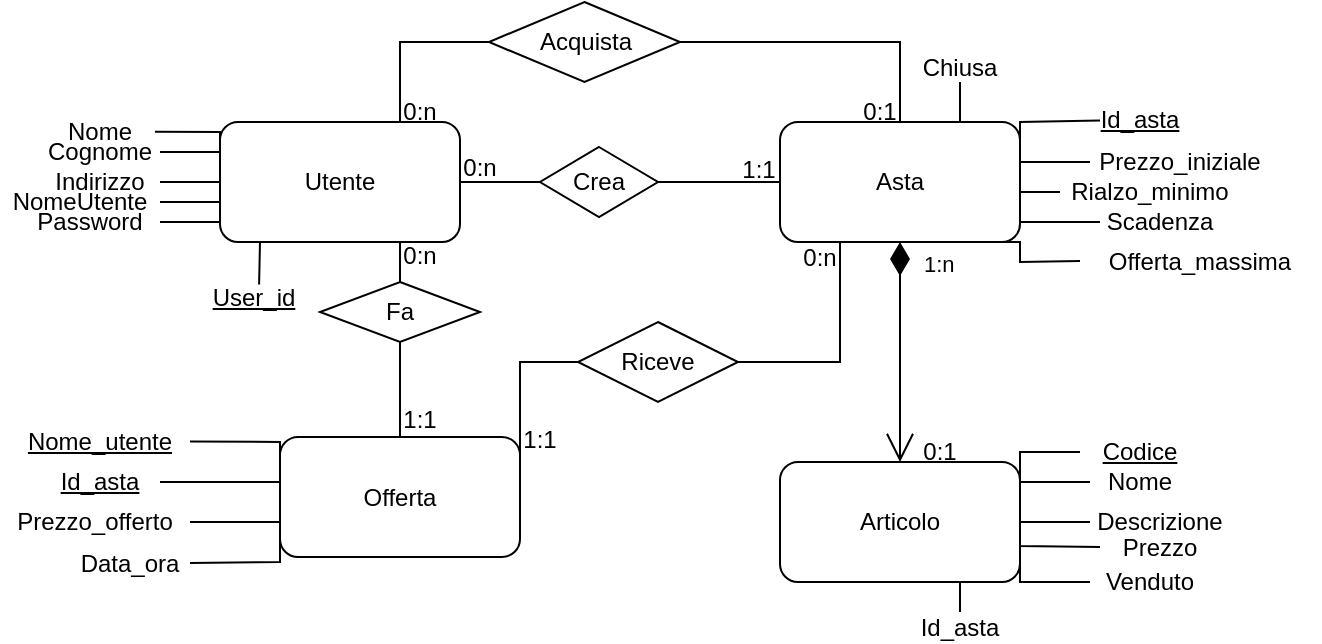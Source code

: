 <mxfile version="21.1.2" type="device">
  <diagram name="Pagina-1" id="_LRM-H97bagOYL9i2NH7">
    <mxGraphModel dx="1034" dy="511" grid="1" gridSize="10" guides="1" tooltips="1" connect="1" arrows="1" fold="1" page="1" pageScale="1" pageWidth="827" pageHeight="1169" math="0" shadow="0">
      <root>
        <mxCell id="0" />
        <mxCell id="1" parent="0" />
        <mxCell id="8OiZv2NzoeYghfiOdLXp-1" value="Utente" style="rounded=1;whiteSpace=wrap;html=1;" vertex="1" parent="1">
          <mxGeometry x="160" y="80" width="120" height="60" as="geometry" />
        </mxCell>
        <mxCell id="8OiZv2NzoeYghfiOdLXp-3" value="" style="endArrow=none;html=1;rounded=0;exitX=0;exitY=0.25;exitDx=0;exitDy=0;entryX=0.958;entryY=0.491;entryDx=0;entryDy=0;entryPerimeter=0;" edge="1" parent="1" source="8OiZv2NzoeYghfiOdLXp-1" target="8OiZv2NzoeYghfiOdLXp-10">
          <mxGeometry width="50" height="50" relative="1" as="geometry">
            <mxPoint x="190" y="80" as="sourcePoint" />
            <mxPoint x="140" y="90" as="targetPoint" />
            <Array as="points">
              <mxPoint x="160" y="85" />
            </Array>
          </mxGeometry>
        </mxCell>
        <mxCell id="8OiZv2NzoeYghfiOdLXp-5" value="" style="endArrow=none;html=1;rounded=0;exitX=0;exitY=0.25;exitDx=0;exitDy=0;entryX=1;entryY=0.5;entryDx=0;entryDy=0;" edge="1" parent="1" source="8OiZv2NzoeYghfiOdLXp-1" target="8OiZv2NzoeYghfiOdLXp-11">
          <mxGeometry width="50" height="50" relative="1" as="geometry">
            <mxPoint x="300" y="130" as="sourcePoint" />
            <mxPoint x="140" y="100" as="targetPoint" />
            <Array as="points">
              <mxPoint x="140" y="95" />
            </Array>
          </mxGeometry>
        </mxCell>
        <mxCell id="8OiZv2NzoeYghfiOdLXp-7" value="" style="endArrow=none;html=1;rounded=0;exitX=0;exitY=0.25;exitDx=0;exitDy=0;entryX=1;entryY=0.5;entryDx=0;entryDy=0;" edge="1" parent="1" source="8OiZv2NzoeYghfiOdLXp-1" target="8OiZv2NzoeYghfiOdLXp-13">
          <mxGeometry width="50" height="50" relative="1" as="geometry">
            <mxPoint x="300" y="130" as="sourcePoint" />
            <mxPoint x="140" y="120" as="targetPoint" />
            <Array as="points">
              <mxPoint x="160" y="120" />
            </Array>
          </mxGeometry>
        </mxCell>
        <mxCell id="8OiZv2NzoeYghfiOdLXp-8" value="" style="endArrow=none;html=1;rounded=0;exitX=0;exitY=0.5;exitDx=0;exitDy=0;entryX=1;entryY=0.5;entryDx=0;entryDy=0;" edge="1" parent="1" source="8OiZv2NzoeYghfiOdLXp-1" target="8OiZv2NzoeYghfiOdLXp-12">
          <mxGeometry width="50" height="50" relative="1" as="geometry">
            <mxPoint x="180" y="130" as="sourcePoint" />
            <mxPoint x="140" y="110" as="targetPoint" />
          </mxGeometry>
        </mxCell>
        <mxCell id="8OiZv2NzoeYghfiOdLXp-9" value="" style="endArrow=none;html=1;rounded=0;exitX=0;exitY=0.75;exitDx=0;exitDy=0;entryX=1;entryY=0.5;entryDx=0;entryDy=0;" edge="1" parent="1" source="8OiZv2NzoeYghfiOdLXp-1" target="8OiZv2NzoeYghfiOdLXp-14">
          <mxGeometry width="50" height="50" relative="1" as="geometry">
            <mxPoint x="180" y="130" as="sourcePoint" />
            <mxPoint x="140" y="130" as="targetPoint" />
            <Array as="points">
              <mxPoint x="160" y="130" />
            </Array>
          </mxGeometry>
        </mxCell>
        <mxCell id="8OiZv2NzoeYghfiOdLXp-10" value="Nome" style="text;html=1;strokeColor=none;fillColor=none;align=center;verticalAlign=middle;whiteSpace=wrap;rounded=0;" vertex="1" parent="1">
          <mxGeometry x="70" y="80" width="60" height="10" as="geometry" />
        </mxCell>
        <mxCell id="8OiZv2NzoeYghfiOdLXp-11" value="Cognome" style="text;html=1;strokeColor=none;fillColor=none;align=center;verticalAlign=middle;whiteSpace=wrap;rounded=0;" vertex="1" parent="1">
          <mxGeometry x="70" y="90" width="60" height="10" as="geometry" />
        </mxCell>
        <mxCell id="8OiZv2NzoeYghfiOdLXp-12" value="Indirizzo" style="text;html=1;strokeColor=none;fillColor=none;align=center;verticalAlign=middle;whiteSpace=wrap;rounded=0;" vertex="1" parent="1">
          <mxGeometry x="70" y="105" width="60" height="10" as="geometry" />
        </mxCell>
        <mxCell id="8OiZv2NzoeYghfiOdLXp-13" value="NomeUtente" style="text;html=1;strokeColor=none;fillColor=none;align=center;verticalAlign=middle;whiteSpace=wrap;rounded=0;" vertex="1" parent="1">
          <mxGeometry x="50" y="115" width="80" height="10" as="geometry" />
        </mxCell>
        <mxCell id="8OiZv2NzoeYghfiOdLXp-14" value="Password" style="text;html=1;strokeColor=none;fillColor=none;align=center;verticalAlign=middle;whiteSpace=wrap;rounded=0;" vertex="1" parent="1">
          <mxGeometry x="60" y="125" width="70" height="10" as="geometry" />
        </mxCell>
        <mxCell id="8OiZv2NzoeYghfiOdLXp-15" value="" style="endArrow=none;html=1;rounded=0;exitX=0.25;exitY=1;exitDx=0;exitDy=0;entryX=0.551;entryY=0.081;entryDx=0;entryDy=0;entryPerimeter=0;" edge="1" parent="1" source="8OiZv2NzoeYghfiOdLXp-1" target="8OiZv2NzoeYghfiOdLXp-16">
          <mxGeometry width="50" height="50" relative="1" as="geometry">
            <mxPoint x="170" y="150" as="sourcePoint" />
            <mxPoint x="170" y="150" as="targetPoint" />
            <Array as="points">
              <mxPoint x="180" y="140" />
            </Array>
          </mxGeometry>
        </mxCell>
        <mxCell id="8OiZv2NzoeYghfiOdLXp-16" value="&lt;u&gt;User_id&lt;/u&gt;" style="text;html=1;strokeColor=none;fillColor=none;align=center;verticalAlign=middle;whiteSpace=wrap;rounded=0;" vertex="1" parent="1">
          <mxGeometry x="152" y="160" width="50" height="15" as="geometry" />
        </mxCell>
        <mxCell id="8OiZv2NzoeYghfiOdLXp-18" value="" style="endArrow=none;html=1;rounded=0;exitX=1;exitY=0.5;exitDx=0;exitDy=0;" edge="1" parent="1" source="8OiZv2NzoeYghfiOdLXp-1" target="8OiZv2NzoeYghfiOdLXp-21">
          <mxGeometry width="50" height="50" relative="1" as="geometry">
            <mxPoint x="310" y="130" as="sourcePoint" />
            <mxPoint x="330" y="110" as="targetPoint" />
          </mxGeometry>
        </mxCell>
        <mxCell id="8OiZv2NzoeYghfiOdLXp-19" value="Asta" style="rounded=1;whiteSpace=wrap;html=1;" vertex="1" parent="1">
          <mxGeometry x="440" y="80" width="120" height="60" as="geometry" />
        </mxCell>
        <mxCell id="8OiZv2NzoeYghfiOdLXp-20" value="" style="endArrow=none;html=1;rounded=0;exitX=1;exitY=0.25;exitDx=0;exitDy=0;entryX=0;entryY=0.5;entryDx=0;entryDy=0;" edge="1" parent="1" source="8OiZv2NzoeYghfiOdLXp-19" target="8OiZv2NzoeYghfiOdLXp-24">
          <mxGeometry width="50" height="50" relative="1" as="geometry">
            <mxPoint x="460" y="-20" as="sourcePoint" />
            <mxPoint x="590" y="80" as="targetPoint" />
            <Array as="points">
              <mxPoint x="560" y="90" />
              <mxPoint x="560" y="80" />
            </Array>
          </mxGeometry>
        </mxCell>
        <mxCell id="8OiZv2NzoeYghfiOdLXp-21" value="Crea" style="rhombus;whiteSpace=wrap;html=1;" vertex="1" parent="1">
          <mxGeometry x="320" y="92.5" width="59" height="35" as="geometry" />
        </mxCell>
        <mxCell id="8OiZv2NzoeYghfiOdLXp-23" value="" style="endArrow=none;html=1;rounded=0;exitX=1;exitY=0.5;exitDx=0;exitDy=0;entryX=0;entryY=0.5;entryDx=0;entryDy=0;" edge="1" parent="1" source="8OiZv2NzoeYghfiOdLXp-21" target="8OiZv2NzoeYghfiOdLXp-19">
          <mxGeometry width="50" height="50" relative="1" as="geometry">
            <mxPoint x="390" y="110" as="sourcePoint" />
            <mxPoint x="440" y="60" as="targetPoint" />
          </mxGeometry>
        </mxCell>
        <mxCell id="8OiZv2NzoeYghfiOdLXp-24" value="Id_asta" style="text;html=1;strokeColor=none;fillColor=none;align=center;verticalAlign=middle;whiteSpace=wrap;rounded=0;fontStyle=4" vertex="1" parent="1">
          <mxGeometry x="600" y="75.5" width="40" height="7.5" as="geometry" />
        </mxCell>
        <mxCell id="8OiZv2NzoeYghfiOdLXp-25" value="" style="endArrow=none;html=1;rounded=0;exitX=1;exitY=0.25;exitDx=0;exitDy=0;entryX=0;entryY=0.5;entryDx=0;entryDy=0;" edge="1" parent="1" source="8OiZv2NzoeYghfiOdLXp-19" target="8OiZv2NzoeYghfiOdLXp-26">
          <mxGeometry width="50" height="50" relative="1" as="geometry">
            <mxPoint x="390" y="90" as="sourcePoint" />
            <mxPoint x="590" y="100" as="targetPoint" />
            <Array as="points">
              <mxPoint x="560" y="100" />
            </Array>
          </mxGeometry>
        </mxCell>
        <mxCell id="8OiZv2NzoeYghfiOdLXp-26" value="Prezzo_iniziale" style="text;html=1;strokeColor=none;fillColor=none;align=center;verticalAlign=middle;whiteSpace=wrap;rounded=0;" vertex="1" parent="1">
          <mxGeometry x="595" y="92.5" width="90" height="15" as="geometry" />
        </mxCell>
        <mxCell id="8OiZv2NzoeYghfiOdLXp-27" value="" style="endArrow=none;html=1;rounded=0;exitX=1;exitY=0.5;exitDx=0;exitDy=0;entryX=0;entryY=0.5;entryDx=0;entryDy=0;" edge="1" parent="1" source="8OiZv2NzoeYghfiOdLXp-19" target="8OiZv2NzoeYghfiOdLXp-28">
          <mxGeometry width="50" height="50" relative="1" as="geometry">
            <mxPoint x="670" y="160" as="sourcePoint" />
            <mxPoint x="610" y="120" as="targetPoint" />
            <Array as="points">
              <mxPoint x="560" y="110" />
              <mxPoint x="560" y="115" />
            </Array>
          </mxGeometry>
        </mxCell>
        <mxCell id="8OiZv2NzoeYghfiOdLXp-28" value="Rialzo_minimo" style="text;html=1;strokeColor=none;fillColor=none;align=center;verticalAlign=middle;whiteSpace=wrap;rounded=0;" vertex="1" parent="1">
          <mxGeometry x="580" y="107.5" width="90" height="15" as="geometry" />
        </mxCell>
        <mxCell id="8OiZv2NzoeYghfiOdLXp-29" value="" style="endArrow=none;html=1;rounded=0;exitX=1;exitY=0.75;exitDx=0;exitDy=0;" edge="1" parent="1" source="8OiZv2NzoeYghfiOdLXp-19" target="8OiZv2NzoeYghfiOdLXp-30">
          <mxGeometry width="50" height="50" relative="1" as="geometry">
            <mxPoint x="670" y="160" as="sourcePoint" />
            <mxPoint x="640" y="150" as="targetPoint" />
            <Array as="points">
              <mxPoint x="560" y="130" />
            </Array>
          </mxGeometry>
        </mxCell>
        <mxCell id="8OiZv2NzoeYghfiOdLXp-30" value="Scadenza" style="text;html=1;strokeColor=none;fillColor=none;align=center;verticalAlign=middle;whiteSpace=wrap;rounded=0;" vertex="1" parent="1">
          <mxGeometry x="600" y="122.5" width="60" height="15" as="geometry" />
        </mxCell>
        <mxCell id="8OiZv2NzoeYghfiOdLXp-31" value="" style="endArrow=none;html=1;rounded=0;exitX=0.75;exitY=1;exitDx=0;exitDy=0;entryX=0;entryY=0.5;entryDx=0;entryDy=0;" edge="1" parent="1" source="8OiZv2NzoeYghfiOdLXp-19" target="8OiZv2NzoeYghfiOdLXp-32">
          <mxGeometry width="50" height="50" relative="1" as="geometry">
            <mxPoint x="670" y="160" as="sourcePoint" />
            <mxPoint x="620" y="180" as="targetPoint" />
            <Array as="points">
              <mxPoint x="560" y="140" />
              <mxPoint x="560" y="150" />
            </Array>
          </mxGeometry>
        </mxCell>
        <mxCell id="8OiZv2NzoeYghfiOdLXp-32" value="Offerta_massima" style="text;html=1;strokeColor=none;fillColor=none;align=center;verticalAlign=middle;whiteSpace=wrap;rounded=0;" vertex="1" parent="1">
          <mxGeometry x="590" y="142" width="120" height="15" as="geometry" />
        </mxCell>
        <mxCell id="8OiZv2NzoeYghfiOdLXp-33" value="Chiusa" style="text;html=1;strokeColor=none;fillColor=none;align=center;verticalAlign=middle;whiteSpace=wrap;rounded=0;" vertex="1" parent="1">
          <mxGeometry x="500" y="45" width="60" height="15" as="geometry" />
        </mxCell>
        <mxCell id="8OiZv2NzoeYghfiOdLXp-34" value="" style="endArrow=none;html=1;rounded=0;exitX=0.75;exitY=0;exitDx=0;exitDy=0;entryX=0.5;entryY=1;entryDx=0;entryDy=0;" edge="1" parent="1" source="8OiZv2NzoeYghfiOdLXp-19" target="8OiZv2NzoeYghfiOdLXp-33">
          <mxGeometry width="50" height="50" relative="1" as="geometry">
            <mxPoint x="670" y="160" as="sourcePoint" />
            <mxPoint x="540" y="70" as="targetPoint" />
          </mxGeometry>
        </mxCell>
        <mxCell id="8OiZv2NzoeYghfiOdLXp-36" value="" style="endArrow=none;html=1;rounded=0;exitX=0.75;exitY=0;exitDx=0;exitDy=0;" edge="1" parent="1" source="8OiZv2NzoeYghfiOdLXp-1" target="8OiZv2NzoeYghfiOdLXp-37">
          <mxGeometry width="50" height="50" relative="1" as="geometry">
            <mxPoint x="350" y="90" as="sourcePoint" />
            <mxPoint x="310" y="40" as="targetPoint" />
            <Array as="points">
              <mxPoint x="250" y="40" />
            </Array>
          </mxGeometry>
        </mxCell>
        <mxCell id="8OiZv2NzoeYghfiOdLXp-37" value="Acquista" style="rhombus;whiteSpace=wrap;html=1;" vertex="1" parent="1">
          <mxGeometry x="294.5" y="20" width="95.5" height="40" as="geometry" />
        </mxCell>
        <mxCell id="8OiZv2NzoeYghfiOdLXp-38" value="" style="endArrow=none;html=1;rounded=0;entryX=1;entryY=0.5;entryDx=0;entryDy=0;exitX=0.5;exitY=0;exitDx=0;exitDy=0;" edge="1" parent="1" source="8OiZv2NzoeYghfiOdLXp-19" target="8OiZv2NzoeYghfiOdLXp-37">
          <mxGeometry width="50" height="50" relative="1" as="geometry">
            <mxPoint x="350" y="90" as="sourcePoint" />
            <mxPoint x="400" y="40" as="targetPoint" />
            <Array as="points">
              <mxPoint x="500" y="40" />
            </Array>
          </mxGeometry>
        </mxCell>
        <mxCell id="8OiZv2NzoeYghfiOdLXp-39" value="Articolo" style="rounded=1;whiteSpace=wrap;html=1;" vertex="1" parent="1">
          <mxGeometry x="440" y="250" width="120" height="60" as="geometry" />
        </mxCell>
        <mxCell id="8OiZv2NzoeYghfiOdLXp-41" value="1:n" style="endArrow=open;html=1;endSize=12;startArrow=diamondThin;startSize=14;startFill=1;edgeStyle=orthogonalEdgeStyle;align=left;verticalAlign=bottom;rounded=0;entryX=0.5;entryY=0;entryDx=0;entryDy=0;exitX=0.5;exitY=1;exitDx=0;exitDy=0;" edge="1" parent="1" source="8OiZv2NzoeYghfiOdLXp-19" target="8OiZv2NzoeYghfiOdLXp-39">
          <mxGeometry x="-0.636" y="10" relative="1" as="geometry">
            <mxPoint x="350" y="200" as="sourcePoint" />
            <mxPoint x="510" y="200" as="targetPoint" />
            <mxPoint as="offset" />
          </mxGeometry>
        </mxCell>
        <mxCell id="8OiZv2NzoeYghfiOdLXp-43" value="0:1" style="text;html=1;strokeColor=none;fillColor=none;align=center;verticalAlign=middle;whiteSpace=wrap;rounded=0;" vertex="1" parent="1">
          <mxGeometry x="510" y="240" width="20" height="10" as="geometry" />
        </mxCell>
        <mxCell id="8OiZv2NzoeYghfiOdLXp-44" value="0:n" style="text;html=1;strokeColor=none;fillColor=none;align=center;verticalAlign=middle;whiteSpace=wrap;rounded=0;" vertex="1" parent="1">
          <mxGeometry x="280" y="97.5" width="20" height="10" as="geometry" />
        </mxCell>
        <mxCell id="8OiZv2NzoeYghfiOdLXp-45" value="0:n" style="text;html=1;strokeColor=none;fillColor=none;align=center;verticalAlign=middle;whiteSpace=wrap;rounded=0;" vertex="1" parent="1">
          <mxGeometry x="250" y="70" width="20" height="10" as="geometry" />
        </mxCell>
        <mxCell id="8OiZv2NzoeYghfiOdLXp-46" value="1:1" style="text;html=1;strokeColor=none;fillColor=none;align=center;verticalAlign=middle;whiteSpace=wrap;rounded=0;" vertex="1" parent="1">
          <mxGeometry x="419" y="97.5" width="21" height="12.5" as="geometry" />
        </mxCell>
        <mxCell id="8OiZv2NzoeYghfiOdLXp-47" value="0:1" style="text;html=1;strokeColor=none;fillColor=none;align=center;verticalAlign=middle;whiteSpace=wrap;rounded=0;" vertex="1" parent="1">
          <mxGeometry x="480" y="70" width="20" height="10" as="geometry" />
        </mxCell>
        <mxCell id="8OiZv2NzoeYghfiOdLXp-49" value="" style="endArrow=none;html=1;rounded=0;exitX=1;exitY=0.25;exitDx=0;exitDy=0;entryX=0;entryY=0.5;entryDx=0;entryDy=0;" edge="1" parent="1" source="8OiZv2NzoeYghfiOdLXp-39" target="8OiZv2NzoeYghfiOdLXp-50">
          <mxGeometry width="50" height="50" relative="1" as="geometry">
            <mxPoint x="570" y="290" as="sourcePoint" />
            <mxPoint x="590" y="250" as="targetPoint" />
            <Array as="points">
              <mxPoint x="560" y="245" />
            </Array>
          </mxGeometry>
        </mxCell>
        <mxCell id="8OiZv2NzoeYghfiOdLXp-50" value="Codice" style="text;html=1;strokeColor=none;fillColor=none;align=center;verticalAlign=middle;whiteSpace=wrap;rounded=0;fontStyle=4" vertex="1" parent="1">
          <mxGeometry x="590" y="240" width="60" height="10" as="geometry" />
        </mxCell>
        <mxCell id="8OiZv2NzoeYghfiOdLXp-51" value="" style="endArrow=none;html=1;rounded=0;exitX=1;exitY=0.25;exitDx=0;exitDy=0;entryX=0;entryY=0.5;entryDx=0;entryDy=0;" edge="1" parent="1" source="8OiZv2NzoeYghfiOdLXp-39" target="8OiZv2NzoeYghfiOdLXp-52">
          <mxGeometry width="50" height="50" relative="1" as="geometry">
            <mxPoint x="570" y="290" as="sourcePoint" />
            <mxPoint x="590" y="260" as="targetPoint" />
            <Array as="points">
              <mxPoint x="560" y="260" />
            </Array>
          </mxGeometry>
        </mxCell>
        <mxCell id="8OiZv2NzoeYghfiOdLXp-52" value="Nome" style="text;html=1;strokeColor=none;fillColor=none;align=center;verticalAlign=middle;whiteSpace=wrap;rounded=0;" vertex="1" parent="1">
          <mxGeometry x="595" y="255" width="50" height="10" as="geometry" />
        </mxCell>
        <mxCell id="8OiZv2NzoeYghfiOdLXp-53" value="" style="endArrow=none;html=1;rounded=0;exitX=1;exitY=0.5;exitDx=0;exitDy=0;entryX=0;entryY=0.5;entryDx=0;entryDy=0;" edge="1" parent="1" source="8OiZv2NzoeYghfiOdLXp-39" target="8OiZv2NzoeYghfiOdLXp-54">
          <mxGeometry width="50" height="50" relative="1" as="geometry">
            <mxPoint x="570" y="290" as="sourcePoint" />
            <mxPoint x="600" y="280" as="targetPoint" />
            <Array as="points">
              <mxPoint x="560" y="280" />
              <mxPoint x="580" y="280" />
            </Array>
          </mxGeometry>
        </mxCell>
        <mxCell id="8OiZv2NzoeYghfiOdLXp-54" value="Descrizione" style="text;html=1;strokeColor=none;fillColor=none;align=center;verticalAlign=middle;whiteSpace=wrap;rounded=0;" vertex="1" parent="1">
          <mxGeometry x="595" y="272.5" width="70" height="15" as="geometry" />
        </mxCell>
        <mxCell id="8OiZv2NzoeYghfiOdLXp-55" value="" style="endArrow=none;html=1;rounded=0;exitX=1;exitY=0.5;exitDx=0;exitDy=0;entryX=0;entryY=0.5;entryDx=0;entryDy=0;" edge="1" parent="1" source="8OiZv2NzoeYghfiOdLXp-39" target="8OiZv2NzoeYghfiOdLXp-56">
          <mxGeometry width="50" height="50" relative="1" as="geometry">
            <mxPoint x="560" y="282" as="sourcePoint" />
            <mxPoint x="600" y="294.5" as="targetPoint" />
            <Array as="points">
              <mxPoint x="560" y="292" />
            </Array>
          </mxGeometry>
        </mxCell>
        <mxCell id="8OiZv2NzoeYghfiOdLXp-56" value="Prezzo" style="text;html=1;strokeColor=none;fillColor=none;align=center;verticalAlign=middle;whiteSpace=wrap;rounded=0;" vertex="1" parent="1">
          <mxGeometry x="600" y="287.5" width="60" height="10" as="geometry" />
        </mxCell>
        <mxCell id="8OiZv2NzoeYghfiOdLXp-57" value="" style="endArrow=none;html=1;rounded=0;exitX=1;exitY=0.75;exitDx=0;exitDy=0;entryX=0;entryY=0.5;entryDx=0;entryDy=0;" edge="1" parent="1" source="8OiZv2NzoeYghfiOdLXp-39" target="8OiZv2NzoeYghfiOdLXp-58">
          <mxGeometry width="50" height="50" relative="1" as="geometry">
            <mxPoint x="570" y="290" as="sourcePoint" />
            <mxPoint x="600" y="310" as="targetPoint" />
            <Array as="points">
              <mxPoint x="560" y="310" />
            </Array>
          </mxGeometry>
        </mxCell>
        <mxCell id="8OiZv2NzoeYghfiOdLXp-58" value="Venduto" style="text;html=1;strokeColor=none;fillColor=none;align=center;verticalAlign=middle;whiteSpace=wrap;rounded=0;" vertex="1" parent="1">
          <mxGeometry x="595" y="305" width="60" height="10" as="geometry" />
        </mxCell>
        <mxCell id="8OiZv2NzoeYghfiOdLXp-59" value="" style="endArrow=none;html=1;rounded=0;exitX=0.75;exitY=1;exitDx=0;exitDy=0;" edge="1" parent="1" source="8OiZv2NzoeYghfiOdLXp-39" target="8OiZv2NzoeYghfiOdLXp-60">
          <mxGeometry width="50" height="50" relative="1" as="geometry">
            <mxPoint x="570" y="330" as="sourcePoint" />
            <mxPoint x="550" y="340" as="targetPoint" />
          </mxGeometry>
        </mxCell>
        <mxCell id="8OiZv2NzoeYghfiOdLXp-60" value="Id_asta" style="text;html=1;strokeColor=none;fillColor=none;align=center;verticalAlign=middle;whiteSpace=wrap;rounded=0;" vertex="1" parent="1">
          <mxGeometry x="505" y="325" width="50" height="15" as="geometry" />
        </mxCell>
        <mxCell id="8OiZv2NzoeYghfiOdLXp-62" value="" style="endArrow=none;html=1;rounded=0;exitX=0.75;exitY=1;exitDx=0;exitDy=0;" edge="1" parent="1" source="8OiZv2NzoeYghfiOdLXp-1" target="8OiZv2NzoeYghfiOdLXp-63">
          <mxGeometry width="50" height="50" relative="1" as="geometry">
            <mxPoint x="340" y="260" as="sourcePoint" />
            <mxPoint x="250" y="200" as="targetPoint" />
          </mxGeometry>
        </mxCell>
        <mxCell id="8OiZv2NzoeYghfiOdLXp-63" value="Fa" style="rhombus;whiteSpace=wrap;html=1;" vertex="1" parent="1">
          <mxGeometry x="210" y="160" width="80" height="30" as="geometry" />
        </mxCell>
        <mxCell id="8OiZv2NzoeYghfiOdLXp-64" value="" style="endArrow=none;html=1;rounded=0;entryX=0.5;entryY=1;entryDx=0;entryDy=0;exitX=0.5;exitY=0;exitDx=0;exitDy=0;" edge="1" parent="1" source="8OiZv2NzoeYghfiOdLXp-65" target="8OiZv2NzoeYghfiOdLXp-63">
          <mxGeometry width="50" height="50" relative="1" as="geometry">
            <mxPoint x="250" y="250" as="sourcePoint" />
            <mxPoint x="390" y="210" as="targetPoint" />
          </mxGeometry>
        </mxCell>
        <mxCell id="8OiZv2NzoeYghfiOdLXp-65" value="Offerta" style="rounded=1;whiteSpace=wrap;html=1;" vertex="1" parent="1">
          <mxGeometry x="190" y="237.5" width="120" height="60" as="geometry" />
        </mxCell>
        <mxCell id="8OiZv2NzoeYghfiOdLXp-66" value="" style="endArrow=none;html=1;rounded=0;exitX=0;exitY=0.25;exitDx=0;exitDy=0;entryX=1;entryY=0.5;entryDx=0;entryDy=0;" edge="1" parent="1" source="8OiZv2NzoeYghfiOdLXp-65" target="8OiZv2NzoeYghfiOdLXp-67">
          <mxGeometry width="50" height="50" relative="1" as="geometry">
            <mxPoint x="210" y="260" as="sourcePoint" />
            <mxPoint x="160" y="250" as="targetPoint" />
            <Array as="points">
              <mxPoint x="190" y="240" />
            </Array>
          </mxGeometry>
        </mxCell>
        <mxCell id="8OiZv2NzoeYghfiOdLXp-67" value="Nome_utente" style="text;html=1;strokeColor=none;fillColor=none;align=center;verticalAlign=middle;whiteSpace=wrap;rounded=0;fontStyle=4" vertex="1" parent="1">
          <mxGeometry x="55" y="233.5" width="90" height="12.5" as="geometry" />
        </mxCell>
        <mxCell id="8OiZv2NzoeYghfiOdLXp-69" value="" style="endArrow=none;html=1;rounded=0;entryX=0;entryY=0.25;entryDx=0;entryDy=0;exitX=1;exitY=0.5;exitDx=0;exitDy=0;" edge="1" parent="1" source="8OiZv2NzoeYghfiOdLXp-70" target="8OiZv2NzoeYghfiOdLXp-65">
          <mxGeometry width="50" height="50" relative="1" as="geometry">
            <mxPoint x="120" y="270" as="sourcePoint" />
            <mxPoint x="170" y="220" as="targetPoint" />
            <Array as="points">
              <mxPoint x="190" y="260" />
            </Array>
          </mxGeometry>
        </mxCell>
        <mxCell id="8OiZv2NzoeYghfiOdLXp-70" value="Id_asta" style="text;html=1;strokeColor=none;fillColor=none;align=center;verticalAlign=middle;whiteSpace=wrap;rounded=0;fontStyle=4" vertex="1" parent="1">
          <mxGeometry x="70" y="251.25" width="60" height="17.5" as="geometry" />
        </mxCell>
        <mxCell id="8OiZv2NzoeYghfiOdLXp-71" value="" style="endArrow=none;html=1;rounded=0;entryX=0;entryY=0.5;entryDx=0;entryDy=0;exitX=1;exitY=0.5;exitDx=0;exitDy=0;" edge="1" parent="1" source="8OiZv2NzoeYghfiOdLXp-72" target="8OiZv2NzoeYghfiOdLXp-65">
          <mxGeometry width="50" height="50" relative="1" as="geometry">
            <mxPoint x="130" y="290" as="sourcePoint" />
            <mxPoint x="170" y="220" as="targetPoint" />
            <Array as="points">
              <mxPoint x="190" y="280" />
            </Array>
          </mxGeometry>
        </mxCell>
        <mxCell id="8OiZv2NzoeYghfiOdLXp-72" value="Prezzo_offerto" style="text;html=1;strokeColor=none;fillColor=none;align=center;verticalAlign=middle;whiteSpace=wrap;rounded=0;" vertex="1" parent="1">
          <mxGeometry x="50" y="272.5" width="95" height="15" as="geometry" />
        </mxCell>
        <mxCell id="8OiZv2NzoeYghfiOdLXp-74" value="" style="endArrow=none;html=1;rounded=0;entryX=0;entryY=0.75;entryDx=0;entryDy=0;exitX=1;exitY=0.5;exitDx=0;exitDy=0;" edge="1" parent="1" source="8OiZv2NzoeYghfiOdLXp-75" target="8OiZv2NzoeYghfiOdLXp-65">
          <mxGeometry width="50" height="50" relative="1" as="geometry">
            <mxPoint x="180" y="310" as="sourcePoint" />
            <mxPoint x="230" y="260" as="targetPoint" />
            <Array as="points">
              <mxPoint x="190" y="300" />
            </Array>
          </mxGeometry>
        </mxCell>
        <mxCell id="8OiZv2NzoeYghfiOdLXp-75" value="Data_ora" style="text;html=1;strokeColor=none;fillColor=none;align=center;verticalAlign=middle;whiteSpace=wrap;rounded=0;" vertex="1" parent="1">
          <mxGeometry x="85" y="293" width="60" height="15" as="geometry" />
        </mxCell>
        <mxCell id="8OiZv2NzoeYghfiOdLXp-77" value="" style="endArrow=none;html=1;rounded=0;exitX=1;exitY=0.25;exitDx=0;exitDy=0;entryX=0;entryY=0.5;entryDx=0;entryDy=0;" edge="1" parent="1" source="8OiZv2NzoeYghfiOdLXp-65" target="8OiZv2NzoeYghfiOdLXp-78">
          <mxGeometry width="50" height="50" relative="1" as="geometry">
            <mxPoint x="320" y="220" as="sourcePoint" />
            <mxPoint x="330" y="200" as="targetPoint" />
            <Array as="points">
              <mxPoint x="310" y="200" />
            </Array>
          </mxGeometry>
        </mxCell>
        <mxCell id="8OiZv2NzoeYghfiOdLXp-78" value="Riceve" style="rhombus;whiteSpace=wrap;html=1;" vertex="1" parent="1">
          <mxGeometry x="339" y="180" width="80" height="40" as="geometry" />
        </mxCell>
        <mxCell id="8OiZv2NzoeYghfiOdLXp-79" value="" style="endArrow=none;html=1;rounded=0;exitX=1;exitY=0.5;exitDx=0;exitDy=0;entryX=0.25;entryY=1;entryDx=0;entryDy=0;" edge="1" parent="1" source="8OiZv2NzoeYghfiOdLXp-78" target="8OiZv2NzoeYghfiOdLXp-19">
          <mxGeometry width="50" height="50" relative="1" as="geometry">
            <mxPoint x="320" y="220" as="sourcePoint" />
            <mxPoint x="370" y="170" as="targetPoint" />
            <Array as="points">
              <mxPoint x="470" y="200" />
            </Array>
          </mxGeometry>
        </mxCell>
        <mxCell id="8OiZv2NzoeYghfiOdLXp-80" value="0:n" style="text;html=1;strokeColor=none;fillColor=none;align=center;verticalAlign=middle;whiteSpace=wrap;rounded=0;" vertex="1" parent="1">
          <mxGeometry x="250" y="142" width="20" height="10" as="geometry" />
        </mxCell>
        <mxCell id="8OiZv2NzoeYghfiOdLXp-81" value="1:1" style="text;html=1;strokeColor=none;fillColor=none;align=center;verticalAlign=middle;whiteSpace=wrap;rounded=0;" vertex="1" parent="1">
          <mxGeometry x="250" y="223.5" width="20" height="10" as="geometry" />
        </mxCell>
        <mxCell id="8OiZv2NzoeYghfiOdLXp-82" value="0:n" style="text;html=1;strokeColor=none;fillColor=none;align=center;verticalAlign=middle;whiteSpace=wrap;rounded=0;" vertex="1" parent="1">
          <mxGeometry x="450" y="140" width="20" height="16.5" as="geometry" />
        </mxCell>
        <mxCell id="8OiZv2NzoeYghfiOdLXp-83" value="1:1" style="text;html=1;strokeColor=none;fillColor=none;align=center;verticalAlign=middle;whiteSpace=wrap;rounded=0;" vertex="1" parent="1">
          <mxGeometry x="310" y="233.5" width="20" height="10" as="geometry" />
        </mxCell>
      </root>
    </mxGraphModel>
  </diagram>
</mxfile>
